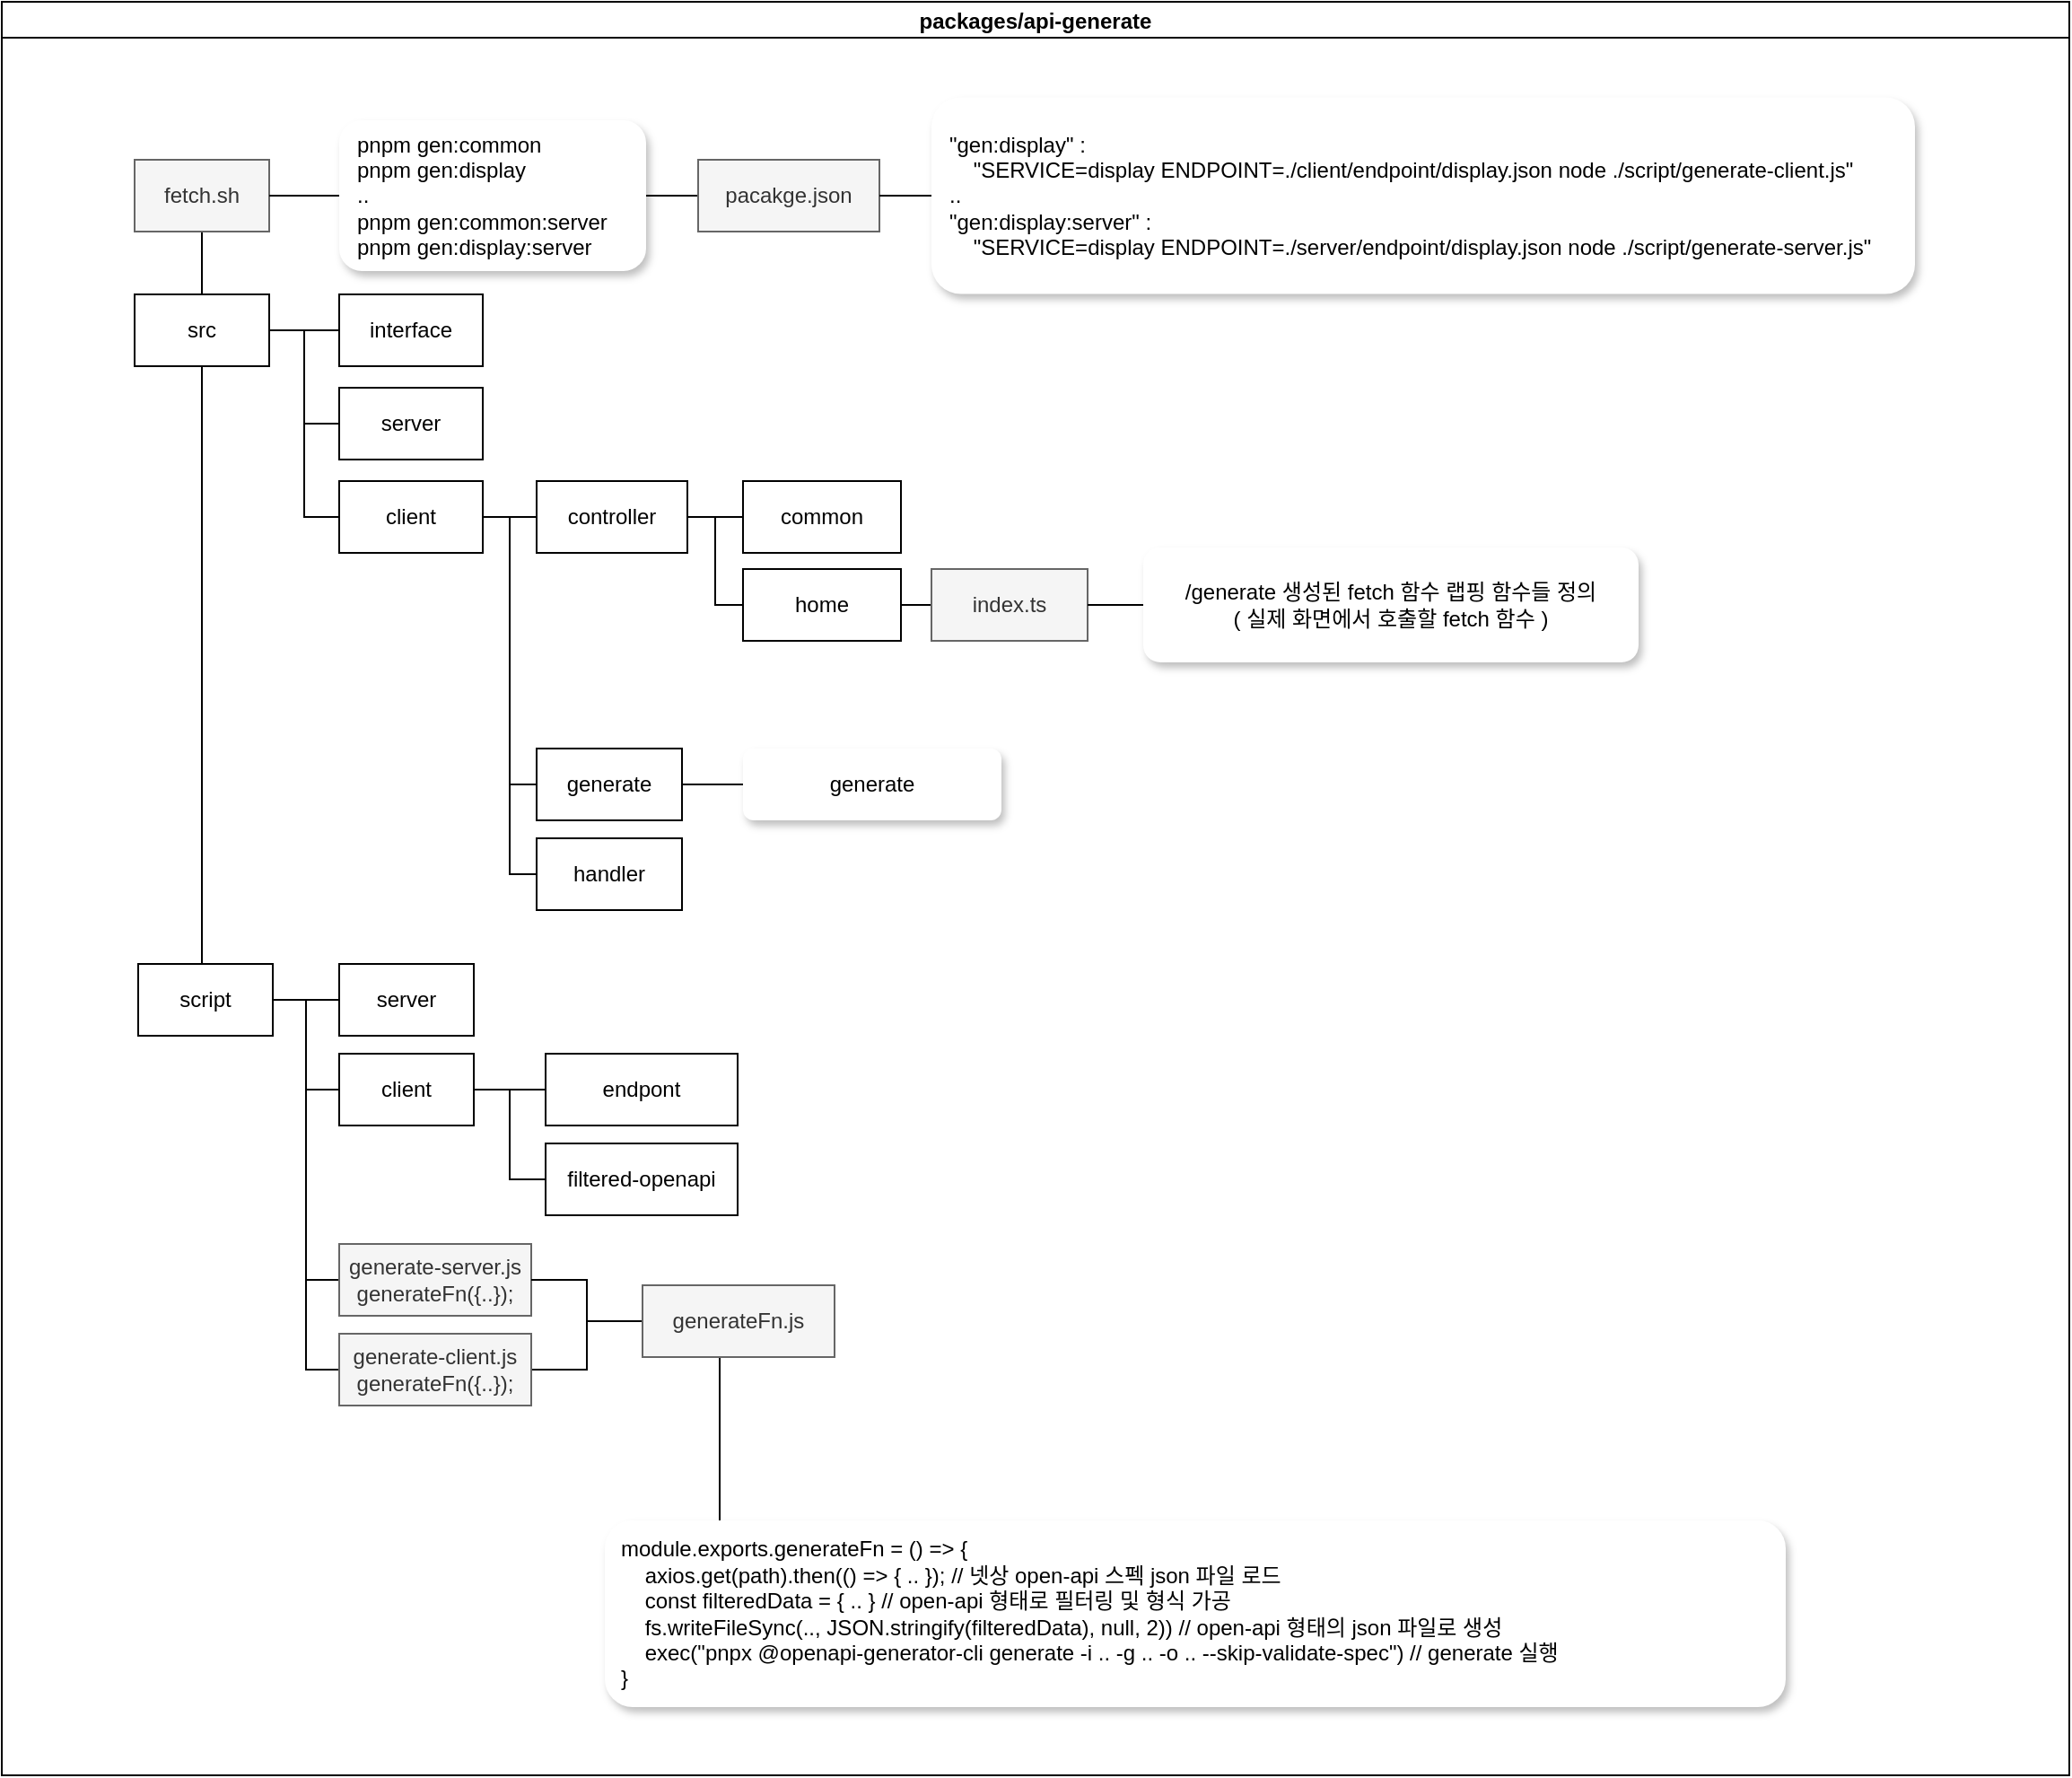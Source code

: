 <mxfile border="50" scale="3" compressed="false" locked="false" version="26.0.10">
  <diagram name="Blank" id="YmL12bMKpDGza6XwsDPr">
    <mxGraphModel dx="1930" dy="1027" grid="0" gridSize="10" guides="1" tooltips="1" connect="1" arrows="1" fold="1" page="0" pageScale="1" pageWidth="827" pageHeight="1169" background="none" math="1" shadow="0">
      <root>
        <mxCell id="X5NqExCQtvZxIxQ7pmgY-0" />
        <mxCell id="1" parent="X5NqExCQtvZxIxQ7pmgY-0" />
        <mxCell id="ELsMbzXoNtBKqP5es99s-56" value="packages/api-generate" style="swimlane;startSize=20;horizontal=1;containerType=tree;" vertex="1" parent="1">
          <mxGeometry x="-284" y="50" width="1152" height="988" as="geometry">
            <mxRectangle x="-272" y="152" width="218" height="89" as="alternateBounds" />
          </mxGeometry>
        </mxCell>
        <mxCell id="ELsMbzXoNtBKqP5es99s-57" value="" style="edgeStyle=elbowEdgeStyle;elbow=vertical;sourcePerimeterSpacing=0;targetPerimeterSpacing=0;startArrow=none;endArrow=none;rounded=0;curved=0;" edge="1" parent="ELsMbzXoNtBKqP5es99s-56" source="ELsMbzXoNtBKqP5es99s-58" target="ELsMbzXoNtBKqP5es99s-59">
          <mxGeometry relative="1" as="geometry" />
        </mxCell>
        <mxCell id="ELsMbzXoNtBKqP5es99s-58" value="src" style="whiteSpace=wrap;html=1;treeFolding=1;treeMoving=1;newEdgeStyle={&quot;edgeStyle&quot;:&quot;elbowEdgeStyle&quot;,&quot;startArrow&quot;:&quot;none&quot;,&quot;endArrow&quot;:&quot;none&quot;};" vertex="1" parent="ELsMbzXoNtBKqP5es99s-56">
          <mxGeometry x="74" y="163" width="75" height="40" as="geometry" />
        </mxCell>
        <mxCell id="ELsMbzXoNtBKqP5es99s-59" value="interface" style="whiteSpace=wrap;html=1;treeFolding=1;treeMoving=1;newEdgeStyle={&quot;edgeStyle&quot;:&quot;elbowEdgeStyle&quot;,&quot;startArrow&quot;:&quot;none&quot;,&quot;endArrow&quot;:&quot;none&quot;};" vertex="1" parent="ELsMbzXoNtBKqP5es99s-56">
          <mxGeometry x="188" y="163" width="80" height="40" as="geometry" />
        </mxCell>
        <mxCell id="ELsMbzXoNtBKqP5es99s-60" value="" style="edgeStyle=elbowEdgeStyle;rounded=0;orthogonalLoop=1;jettySize=auto;html=1;elbow=horizontal;startArrow=none;endArrow=none;" edge="1" source="ELsMbzXoNtBKqP5es99s-58" target="ELsMbzXoNtBKqP5es99s-61" parent="ELsMbzXoNtBKqP5es99s-56">
          <mxGeometry relative="1" as="geometry" />
        </mxCell>
        <mxCell id="ELsMbzXoNtBKqP5es99s-61" value="server" style="whiteSpace=wrap;html=1;treeFolding=1;treeMoving=1;newEdgeStyle={&quot;edgeStyle&quot;:&quot;elbowEdgeStyle&quot;,&quot;startArrow&quot;:&quot;none&quot;,&quot;endArrow&quot;:&quot;none&quot;};" vertex="1" parent="ELsMbzXoNtBKqP5es99s-56">
          <mxGeometry x="188" y="215" width="80" height="40" as="geometry" />
        </mxCell>
        <mxCell id="ELsMbzXoNtBKqP5es99s-62" value="" style="edgeStyle=elbowEdgeStyle;rounded=0;orthogonalLoop=1;jettySize=auto;html=1;elbow=horizontal;startArrow=none;endArrow=none;" edge="1" source="ELsMbzXoNtBKqP5es99s-58" target="ELsMbzXoNtBKqP5es99s-63" parent="ELsMbzXoNtBKqP5es99s-56">
          <mxGeometry relative="1" as="geometry" />
        </mxCell>
        <mxCell id="ELsMbzXoNtBKqP5es99s-63" value="client" style="whiteSpace=wrap;html=1;treeFolding=1;treeMoving=1;newEdgeStyle={&quot;edgeStyle&quot;:&quot;elbowEdgeStyle&quot;,&quot;startArrow&quot;:&quot;none&quot;,&quot;endArrow&quot;:&quot;none&quot;};" vertex="1" parent="ELsMbzXoNtBKqP5es99s-56">
          <mxGeometry x="188" y="267" width="80" height="40" as="geometry" />
        </mxCell>
        <mxCell id="ELsMbzXoNtBKqP5es99s-74" value="" style="edgeStyle=elbowEdgeStyle;rounded=0;orthogonalLoop=1;jettySize=auto;html=1;elbow=horizontal;startArrow=none;endArrow=none;" edge="1" target="ELsMbzXoNtBKqP5es99s-75" source="ELsMbzXoNtBKqP5es99s-63" parent="ELsMbzXoNtBKqP5es99s-56">
          <mxGeometry relative="1" as="geometry">
            <mxPoint x="-123" y="341" as="sourcePoint" />
          </mxGeometry>
        </mxCell>
        <mxCell id="ELsMbzXoNtBKqP5es99s-75" value="controller" style="whiteSpace=wrap;html=1;treeFolding=1;treeMoving=1;newEdgeStyle={&quot;edgeStyle&quot;:&quot;elbowEdgeStyle&quot;,&quot;startArrow&quot;:&quot;none&quot;,&quot;endArrow&quot;:&quot;none&quot;};" vertex="1" parent="ELsMbzXoNtBKqP5es99s-56">
          <mxGeometry x="298" y="267" width="84" height="40" as="geometry" />
        </mxCell>
        <mxCell id="ELsMbzXoNtBKqP5es99s-76" value="" style="edgeStyle=elbowEdgeStyle;rounded=0;orthogonalLoop=1;jettySize=auto;html=1;elbow=horizontal;startArrow=none;endArrow=none;" edge="1" target="ELsMbzXoNtBKqP5es99s-77" source="ELsMbzXoNtBKqP5es99s-63" parent="ELsMbzXoNtBKqP5es99s-56">
          <mxGeometry relative="1" as="geometry">
            <mxPoint x="36" y="445" as="sourcePoint" />
          </mxGeometry>
        </mxCell>
        <mxCell id="ELsMbzXoNtBKqP5es99s-77" value="generate" style="whiteSpace=wrap;html=1;treeFolding=1;treeMoving=1;newEdgeStyle={&quot;edgeStyle&quot;:&quot;elbowEdgeStyle&quot;,&quot;startArrow&quot;:&quot;none&quot;,&quot;endArrow&quot;:&quot;none&quot;};" vertex="1" parent="ELsMbzXoNtBKqP5es99s-56">
          <mxGeometry x="298" y="416" width="81" height="40" as="geometry" />
        </mxCell>
        <mxCell id="ELsMbzXoNtBKqP5es99s-82" value="" style="edgeStyle=elbowEdgeStyle;rounded=0;orthogonalLoop=1;jettySize=auto;html=1;elbow=horizontal;startArrow=none;endArrow=none;" edge="1" target="ELsMbzXoNtBKqP5es99s-83" source="ELsMbzXoNtBKqP5es99s-63" parent="ELsMbzXoNtBKqP5es99s-56">
          <mxGeometry relative="1" as="geometry">
            <mxPoint x="35" y="439" as="sourcePoint" />
          </mxGeometry>
        </mxCell>
        <mxCell id="ELsMbzXoNtBKqP5es99s-83" value="handler" style="whiteSpace=wrap;html=1;treeFolding=1;treeMoving=1;newEdgeStyle={&quot;edgeStyle&quot;:&quot;elbowEdgeStyle&quot;,&quot;startArrow&quot;:&quot;none&quot;,&quot;endArrow&quot;:&quot;none&quot;};" vertex="1" parent="ELsMbzXoNtBKqP5es99s-56">
          <mxGeometry x="298" y="466" width="81" height="40" as="geometry" />
        </mxCell>
        <mxCell id="ELsMbzXoNtBKqP5es99s-84" value="" style="edgeStyle=elbowEdgeStyle;rounded=0;orthogonalLoop=1;jettySize=auto;html=1;elbow=horizontal;startArrow=none;endArrow=none;" edge="1" target="ELsMbzXoNtBKqP5es99s-85" source="ELsMbzXoNtBKqP5es99s-75" parent="ELsMbzXoNtBKqP5es99s-56">
          <mxGeometry relative="1" as="geometry">
            <mxPoint x="-15" y="439" as="sourcePoint" />
          </mxGeometry>
        </mxCell>
        <mxCell id="ELsMbzXoNtBKqP5es99s-85" value="common" style="whiteSpace=wrap;html=1;treeFolding=1;treeMoving=1;newEdgeStyle={&quot;edgeStyle&quot;:&quot;elbowEdgeStyle&quot;,&quot;startArrow&quot;:&quot;none&quot;,&quot;endArrow&quot;:&quot;none&quot;};" vertex="1" parent="ELsMbzXoNtBKqP5es99s-56">
          <mxGeometry x="413" y="267" width="88" height="40" as="geometry" />
        </mxCell>
        <mxCell id="ELsMbzXoNtBKqP5es99s-87" value="" style="edgeStyle=elbowEdgeStyle;rounded=0;orthogonalLoop=1;jettySize=auto;html=1;elbow=horizontal;startArrow=none;endArrow=none;" edge="1" target="ELsMbzXoNtBKqP5es99s-88" source="ELsMbzXoNtBKqP5es99s-75" parent="ELsMbzXoNtBKqP5es99s-56">
          <mxGeometry relative="1" as="geometry">
            <mxPoint x="145" y="439" as="sourcePoint" />
          </mxGeometry>
        </mxCell>
        <mxCell id="ELsMbzXoNtBKqP5es99s-88" value="home" style="whiteSpace=wrap;html=1;treeFolding=1;treeMoving=1;newEdgeStyle={&quot;edgeStyle&quot;:&quot;elbowEdgeStyle&quot;,&quot;startArrow&quot;:&quot;none&quot;,&quot;endArrow&quot;:&quot;none&quot;};" vertex="1" parent="ELsMbzXoNtBKqP5es99s-56">
          <mxGeometry x="413" y="316" width="88" height="40" as="geometry" />
        </mxCell>
        <mxCell id="ELsMbzXoNtBKqP5es99s-89" value="" style="edgeStyle=elbowEdgeStyle;rounded=0;orthogonalLoop=1;jettySize=auto;html=1;elbow=horizontal;startArrow=none;endArrow=none;" edge="1" target="ELsMbzXoNtBKqP5es99s-90" source="ELsMbzXoNtBKqP5es99s-88" parent="ELsMbzXoNtBKqP5es99s-56">
          <mxGeometry relative="1" as="geometry">
            <mxPoint x="100" y="439" as="sourcePoint" />
          </mxGeometry>
        </mxCell>
        <mxCell id="ELsMbzXoNtBKqP5es99s-90" value="index.ts" style="whiteSpace=wrap;html=1;treeFolding=0;treeMoving=1;newEdgeStyle={&quot;edgeStyle&quot;:&quot;elbowEdgeStyle&quot;,&quot;startArrow&quot;:&quot;none&quot;,&quot;endArrow&quot;:&quot;none&quot;};fillColor=#f5f5f5;fontColor=#333333;strokeColor=#666666;" vertex="1" parent="ELsMbzXoNtBKqP5es99s-56">
          <mxGeometry x="518" y="316" width="87" height="40" as="geometry" />
        </mxCell>
        <mxCell id="ELsMbzXoNtBKqP5es99s-91" value="" style="edgeStyle=elbowEdgeStyle;rounded=0;orthogonalLoop=1;jettySize=auto;html=1;elbow=horizontal;startArrow=none;endArrow=none;" edge="1" target="ELsMbzXoNtBKqP5es99s-92" source="ELsMbzXoNtBKqP5es99s-90" parent="ELsMbzXoNtBKqP5es99s-56">
          <mxGeometry relative="1" as="geometry">
            <mxPoint x="260" y="488" as="sourcePoint" />
          </mxGeometry>
        </mxCell>
        <mxCell id="ELsMbzXoNtBKqP5es99s-92" value="/generate 생성된 fetch 함수 랩핑 함수들 정의&lt;div&gt;( 실제 화면에서 호출할 fetch 함수 )&lt;/div&gt;" style="whiteSpace=wrap;html=1;treeFolding=0;treeMoving=1;newEdgeStyle={&quot;edgeStyle&quot;:&quot;elbowEdgeStyle&quot;,&quot;startArrow&quot;:&quot;none&quot;,&quot;endArrow&quot;:&quot;none&quot;};align=center;verticalAlign=middle;shadow=1;strokeColor=none;labelBorderColor=none;rounded=1;glass=0;spacing=9;" vertex="1" parent="ELsMbzXoNtBKqP5es99s-56">
          <mxGeometry x="636" y="304" width="276" height="64" as="geometry" />
        </mxCell>
        <mxCell id="ELsMbzXoNtBKqP5es99s-95" value="" style="edgeStyle=elbowEdgeStyle;rounded=0;orthogonalLoop=1;jettySize=auto;html=1;elbow=horizontal;startArrow=none;endArrow=none;" edge="1" target="ELsMbzXoNtBKqP5es99s-96" source="ELsMbzXoNtBKqP5es99s-77" parent="ELsMbzXoNtBKqP5es99s-56">
          <mxGeometry relative="1" as="geometry">
            <mxPoint x="-15" y="439" as="sourcePoint" />
          </mxGeometry>
        </mxCell>
        <mxCell id="ELsMbzXoNtBKqP5es99s-96" value="generate" style="whiteSpace=wrap;html=1;treeFolding=0;treeMoving=1;newEdgeStyle={&quot;edgeStyle&quot;:&quot;elbowEdgeStyle&quot;,&quot;startArrow&quot;:&quot;none&quot;,&quot;endArrow&quot;:&quot;none&quot;};align=center;verticalAlign=middle;shadow=1;strokeColor=none;labelBorderColor=none;rounded=1;glass=0;" vertex="1" parent="ELsMbzXoNtBKqP5es99s-56">
          <mxGeometry x="413" y="416" width="144" height="40" as="geometry" />
        </mxCell>
        <mxCell id="ELsMbzXoNtBKqP5es99s-115" style="edgeStyle=elbowEdgeStyle;rounded=0;orthogonalLoop=1;jettySize=auto;html=1;startArrow=none;endArrow=none;entryX=0.5;entryY=0;entryDx=0;entryDy=0;fontFamily=Helvetica;fontSize=12;fontColor=default;" edge="1" parent="ELsMbzXoNtBKqP5es99s-56" source="ELsMbzXoNtBKqP5es99s-112" target="ELsMbzXoNtBKqP5es99s-58">
          <mxGeometry relative="1" as="geometry" />
        </mxCell>
        <mxCell id="ELsMbzXoNtBKqP5es99s-112" value="fetch.sh" style="whiteSpace=wrap;html=1;treeFolding=0;treeMoving=1;newEdgeStyle={&quot;edgeStyle&quot;:&quot;elbowEdgeStyle&quot;,&quot;startArrow&quot;:&quot;none&quot;,&quot;endArrow&quot;:&quot;none&quot;};fillColor=#f5f5f5;fontColor=#333333;strokeColor=#666666;" vertex="1" parent="ELsMbzXoNtBKqP5es99s-56">
          <mxGeometry x="74" y="88" width="75" height="40" as="geometry" />
        </mxCell>
        <mxCell id="ELsMbzXoNtBKqP5es99s-118" value="" style="edgeStyle=elbowEdgeStyle;rounded=0;orthogonalLoop=1;jettySize=auto;html=1;elbow=horizontal;startArrow=none;endArrow=none;" edge="1" source="ELsMbzXoNtBKqP5es99s-112" target="ELsMbzXoNtBKqP5es99s-119" parent="ELsMbzXoNtBKqP5es99s-56">
          <mxGeometry relative="1" as="geometry" />
        </mxCell>
        <mxCell id="ELsMbzXoNtBKqP5es99s-119" value="pnpm gen:common&lt;div&gt;pnpm gen:display&lt;/div&gt;&lt;div&gt;..&lt;/div&gt;&lt;div&gt;pnpm gen:common:server&lt;/div&gt;&lt;div&gt;pnpm gen:display:server&lt;/div&gt;" style="whiteSpace=wrap;html=1;treeFolding=0;treeMoving=1;newEdgeStyle={&quot;edgeStyle&quot;:&quot;elbowEdgeStyle&quot;,&quot;startArrow&quot;:&quot;none&quot;,&quot;endArrow&quot;:&quot;none&quot;};align=left;verticalAlign=middle;shadow=1;strokeColor=none;labelBorderColor=none;rounded=1;glass=0;spacing=10;" vertex="1" parent="ELsMbzXoNtBKqP5es99s-56">
          <mxGeometry x="188" y="66" width="171" height="84" as="geometry" />
        </mxCell>
        <mxCell id="ELsMbzXoNtBKqP5es99s-122" value="" style="edgeStyle=elbowEdgeStyle;rounded=0;orthogonalLoop=1;jettySize=auto;html=1;elbow=horizontal;startArrow=none;endArrow=none;" edge="1" target="ELsMbzXoNtBKqP5es99s-123" source="ELsMbzXoNtBKqP5es99s-119" parent="ELsMbzXoNtBKqP5es99s-56">
          <mxGeometry relative="1" as="geometry">
            <mxPoint x="-135" y="158" as="sourcePoint" />
          </mxGeometry>
        </mxCell>
        <mxCell id="ELsMbzXoNtBKqP5es99s-123" value="pacakge.json" style="whiteSpace=wrap;html=1;treeFolding=0;treeMoving=1;newEdgeStyle={&quot;edgeStyle&quot;:&quot;elbowEdgeStyle&quot;,&quot;startArrow&quot;:&quot;none&quot;,&quot;endArrow&quot;:&quot;none&quot;};fillColor=#f5f5f5;fontColor=#333333;strokeColor=#666666;" vertex="1" parent="ELsMbzXoNtBKqP5es99s-56">
          <mxGeometry x="388" y="88" width="101" height="40" as="geometry" />
        </mxCell>
        <mxCell id="ELsMbzXoNtBKqP5es99s-124" value="" style="edgeStyle=elbowEdgeStyle;rounded=0;orthogonalLoop=1;jettySize=auto;html=1;elbow=horizontal;startArrow=none;endArrow=none;" edge="1" target="ELsMbzXoNtBKqP5es99s-125" source="ELsMbzXoNtBKqP5es99s-123" parent="ELsMbzXoNtBKqP5es99s-56">
          <mxGeometry relative="1" as="geometry">
            <mxPoint x="75" y="158" as="sourcePoint" />
          </mxGeometry>
        </mxCell>
        <mxCell id="ELsMbzXoNtBKqP5es99s-125" value="&quot;gen:display&quot; :&lt;div&gt;&amp;nbsp; &amp;nbsp; &quot;SERVICE=display ENDPOINT=./client/endpoint/display.json&amp;nbsp;&lt;span style=&quot;background-color: transparent; color: light-dark(rgb(0, 0, 0), rgb(255, 255, 255));&quot;&gt;node ./script/generate-client.js&quot;&lt;/span&gt;&lt;/div&gt;&lt;div&gt;&lt;span style=&quot;background-color: transparent; color: light-dark(rgb(0, 0, 0), rgb(255, 255, 255));&quot;&gt;..&lt;/span&gt;&lt;/div&gt;&lt;div&gt;&quot;gen:display:server&quot; :&lt;div&gt;&amp;nbsp; &amp;nbsp; &quot;SERVICE=display ENDPOINT=./server/endpoint/display.json&amp;nbsp;&lt;span style=&quot;background-color: transparent; color: light-dark(rgb(0, 0, 0), rgb(255, 255, 255));&quot;&gt;node ./script/generate-server.js&quot;&lt;/span&gt;&lt;/div&gt;&lt;/div&gt;" style="whiteSpace=wrap;html=1;treeFolding=0;treeMoving=1;newEdgeStyle={&quot;edgeStyle&quot;:&quot;elbowEdgeStyle&quot;,&quot;startArrow&quot;:&quot;none&quot;,&quot;endArrow&quot;:&quot;none&quot;};align=left;verticalAlign=middle;shadow=1;strokeColor=none;labelBorderColor=none;rounded=1;glass=0;spacing=10;" vertex="1" parent="ELsMbzXoNtBKqP5es99s-56">
          <mxGeometry x="518" y="53.25" width="548" height="109.5" as="geometry" />
        </mxCell>
        <mxCell id="ELsMbzXoNtBKqP5es99s-136" style="edgeStyle=elbowEdgeStyle;rounded=0;orthogonalLoop=1;jettySize=auto;html=1;startArrow=none;endArrow=none;entryX=0.5;entryY=1;entryDx=0;entryDy=0;fontFamily=Helvetica;fontSize=12;fontColor=#333333;" edge="1" parent="ELsMbzXoNtBKqP5es99s-56" source="ELsMbzXoNtBKqP5es99s-133" target="ELsMbzXoNtBKqP5es99s-58">
          <mxGeometry relative="1" as="geometry" />
        </mxCell>
        <mxCell id="ELsMbzXoNtBKqP5es99s-133" value="script" style="whiteSpace=wrap;html=1;treeFolding=1;treeMoving=1;newEdgeStyle={&quot;edgeStyle&quot;:&quot;elbowEdgeStyle&quot;,&quot;startArrow&quot;:&quot;none&quot;,&quot;endArrow&quot;:&quot;none&quot;};" vertex="1" parent="ELsMbzXoNtBKqP5es99s-56">
          <mxGeometry x="76" y="536" width="75" height="40" as="geometry" />
        </mxCell>
        <mxCell id="ELsMbzXoNtBKqP5es99s-137" value="" style="edgeStyle=elbowEdgeStyle;rounded=0;orthogonalLoop=1;jettySize=auto;html=1;elbow=horizontal;startArrow=none;endArrow=none;" edge="1" source="ELsMbzXoNtBKqP5es99s-133" target="ELsMbzXoNtBKqP5es99s-138" parent="ELsMbzXoNtBKqP5es99s-56">
          <mxGeometry relative="1" as="geometry" />
        </mxCell>
        <mxCell id="ELsMbzXoNtBKqP5es99s-138" value="server" style="whiteSpace=wrap;html=1;treeFolding=1;treeMoving=1;newEdgeStyle={&quot;edgeStyle&quot;:&quot;elbowEdgeStyle&quot;,&quot;startArrow&quot;:&quot;none&quot;,&quot;endArrow&quot;:&quot;none&quot;};" vertex="1" parent="ELsMbzXoNtBKqP5es99s-56">
          <mxGeometry x="188" y="536" width="75" height="40" as="geometry" />
        </mxCell>
        <mxCell id="ELsMbzXoNtBKqP5es99s-139" value="" style="edgeStyle=elbowEdgeStyle;rounded=0;orthogonalLoop=1;jettySize=auto;html=1;elbow=horizontal;startArrow=none;endArrow=none;" edge="1" target="ELsMbzXoNtBKqP5es99s-140" source="ELsMbzXoNtBKqP5es99s-133" parent="ELsMbzXoNtBKqP5es99s-56">
          <mxGeometry relative="1" as="geometry">
            <mxPoint x="-133" y="606" as="sourcePoint" />
          </mxGeometry>
        </mxCell>
        <mxCell id="ELsMbzXoNtBKqP5es99s-140" value="client" style="whiteSpace=wrap;html=1;treeFolding=1;treeMoving=1;newEdgeStyle={&quot;edgeStyle&quot;:&quot;elbowEdgeStyle&quot;,&quot;startArrow&quot;:&quot;none&quot;,&quot;endArrow&quot;:&quot;none&quot;};" vertex="1" parent="ELsMbzXoNtBKqP5es99s-56">
          <mxGeometry x="188" y="586" width="75" height="40" as="geometry" />
        </mxCell>
        <mxCell id="ELsMbzXoNtBKqP5es99s-141" value="" style="edgeStyle=elbowEdgeStyle;rounded=0;orthogonalLoop=1;jettySize=auto;html=1;elbow=horizontal;startArrow=none;endArrow=none;" edge="1" target="ELsMbzXoNtBKqP5es99s-142" source="ELsMbzXoNtBKqP5es99s-140" parent="ELsMbzXoNtBKqP5es99s-56">
          <mxGeometry relative="1" as="geometry">
            <mxPoint x="-133" y="606" as="sourcePoint" />
          </mxGeometry>
        </mxCell>
        <mxCell id="ELsMbzXoNtBKqP5es99s-142" value="endpont" style="whiteSpace=wrap;html=1;treeFolding=1;treeMoving=1;newEdgeStyle={&quot;edgeStyle&quot;:&quot;elbowEdgeStyle&quot;,&quot;startArrow&quot;:&quot;none&quot;,&quot;endArrow&quot;:&quot;none&quot;};" vertex="1" parent="ELsMbzXoNtBKqP5es99s-56">
          <mxGeometry x="303" y="586" width="107" height="40" as="geometry" />
        </mxCell>
        <mxCell id="ELsMbzXoNtBKqP5es99s-143" value="" style="edgeStyle=elbowEdgeStyle;rounded=0;orthogonalLoop=1;jettySize=auto;html=1;elbow=horizontal;startArrow=none;endArrow=none;" edge="1" target="ELsMbzXoNtBKqP5es99s-144" source="ELsMbzXoNtBKqP5es99s-140" parent="ELsMbzXoNtBKqP5es99s-56">
          <mxGeometry relative="1" as="geometry">
            <mxPoint x="-21" y="656" as="sourcePoint" />
          </mxGeometry>
        </mxCell>
        <mxCell id="ELsMbzXoNtBKqP5es99s-144" value="filtered-openapi" style="whiteSpace=wrap;html=1;treeFolding=1;treeMoving=1;newEdgeStyle={&quot;edgeStyle&quot;:&quot;elbowEdgeStyle&quot;,&quot;startArrow&quot;:&quot;none&quot;,&quot;endArrow&quot;:&quot;none&quot;};" vertex="1" parent="ELsMbzXoNtBKqP5es99s-56">
          <mxGeometry x="303" y="636" width="107" height="40" as="geometry" />
        </mxCell>
        <mxCell id="ELsMbzXoNtBKqP5es99s-146" value="" style="edgeStyle=elbowEdgeStyle;rounded=0;orthogonalLoop=1;jettySize=auto;html=1;elbow=horizontal;startArrow=none;endArrow=none;" edge="1" target="ELsMbzXoNtBKqP5es99s-147" source="ELsMbzXoNtBKqP5es99s-133" parent="ELsMbzXoNtBKqP5es99s-56">
          <mxGeometry relative="1" as="geometry">
            <mxPoint x="-133" y="606" as="sourcePoint" />
          </mxGeometry>
        </mxCell>
        <mxCell id="ELsMbzXoNtBKqP5es99s-147" value="generate-server.js&lt;div&gt;generateFn({..});&lt;/div&gt;" style="whiteSpace=wrap;html=1;treeFolding=0;treeMoving=1;newEdgeStyle={&quot;edgeStyle&quot;:&quot;elbowEdgeStyle&quot;,&quot;startArrow&quot;:&quot;none&quot;,&quot;endArrow&quot;:&quot;none&quot;};fillColor=#f5f5f5;fontColor=#333333;strokeColor=#666666;" vertex="1" parent="ELsMbzXoNtBKqP5es99s-56">
          <mxGeometry x="188" y="692" width="107" height="40" as="geometry" />
        </mxCell>
        <mxCell id="ELsMbzXoNtBKqP5es99s-148" value="" style="edgeStyle=elbowEdgeStyle;rounded=0;orthogonalLoop=1;jettySize=auto;html=1;elbow=horizontal;startArrow=none;endArrow=none;" edge="1" target="ELsMbzXoNtBKqP5es99s-149" source="ELsMbzXoNtBKqP5es99s-133" parent="ELsMbzXoNtBKqP5es99s-56">
          <mxGeometry relative="1" as="geometry">
            <mxPoint x="-133" y="606" as="sourcePoint" />
          </mxGeometry>
        </mxCell>
        <mxCell id="ELsMbzXoNtBKqP5es99s-155" style="edgeStyle=elbowEdgeStyle;rounded=0;orthogonalLoop=1;jettySize=auto;html=1;startArrow=none;endArrow=none;exitX=1;exitY=0.5;exitDx=0;exitDy=0;entryX=0;entryY=0.5;entryDx=0;entryDy=0;fontFamily=Helvetica;fontSize=12;fontColor=#333333;" edge="1" parent="ELsMbzXoNtBKqP5es99s-56" source="ELsMbzXoNtBKqP5es99s-149" target="ELsMbzXoNtBKqP5es99s-151">
          <mxGeometry relative="1" as="geometry" />
        </mxCell>
        <mxCell id="ELsMbzXoNtBKqP5es99s-149" value="generate-client.js&lt;div&gt;generateFn(&lt;span style=&quot;background-color: transparent; color: light-dark(rgb(51, 51, 51), rgb(193, 193, 193));&quot;&gt;{..}&lt;/span&gt;&lt;span style=&quot;background-color: transparent; color: light-dark(rgb(51, 51, 51), rgb(193, 193, 193));&quot;&gt;);&lt;/span&gt;&lt;/div&gt;" style="whiteSpace=wrap;html=1;treeFolding=0;treeMoving=1;newEdgeStyle={&quot;edgeStyle&quot;:&quot;elbowEdgeStyle&quot;,&quot;startArrow&quot;:&quot;none&quot;,&quot;endArrow&quot;:&quot;none&quot;};fillColor=#f5f5f5;fontColor=#333333;strokeColor=#666666;" vertex="1" parent="ELsMbzXoNtBKqP5es99s-56">
          <mxGeometry x="188" y="742" width="107" height="40" as="geometry" />
        </mxCell>
        <mxCell id="ELsMbzXoNtBKqP5es99s-153" style="edgeStyle=elbowEdgeStyle;rounded=0;orthogonalLoop=1;jettySize=auto;html=1;startArrow=none;endArrow=none;exitX=1;exitY=0.5;exitDx=0;exitDy=0;entryX=0;entryY=0.5;entryDx=0;entryDy=0;fontFamily=Helvetica;fontSize=12;fontColor=#333333;" edge="1" parent="ELsMbzXoNtBKqP5es99s-56" source="ELsMbzXoNtBKqP5es99s-151" target="ELsMbzXoNtBKqP5es99s-152">
          <mxGeometry relative="1" as="geometry" />
        </mxCell>
        <mxCell id="ELsMbzXoNtBKqP5es99s-154" style="edgeStyle=elbowEdgeStyle;rounded=0;orthogonalLoop=1;jettySize=auto;html=1;startArrow=none;endArrow=none;entryX=1;entryY=0.5;entryDx=0;entryDy=0;fontFamily=Helvetica;fontSize=12;fontColor=#333333;" edge="1" parent="ELsMbzXoNtBKqP5es99s-56" source="ELsMbzXoNtBKqP5es99s-151" target="ELsMbzXoNtBKqP5es99s-147">
          <mxGeometry relative="1" as="geometry" />
        </mxCell>
        <mxCell id="ELsMbzXoNtBKqP5es99s-151" value="generateFn.js" style="whiteSpace=wrap;html=1;treeFolding=0;treeMoving=1;newEdgeStyle={&quot;edgeStyle&quot;:&quot;elbowEdgeStyle&quot;,&quot;startArrow&quot;:&quot;none&quot;,&quot;endArrow&quot;:&quot;none&quot;};fillColor=#f5f5f5;fontColor=#333333;strokeColor=#666666;" vertex="1" parent="ELsMbzXoNtBKqP5es99s-56">
          <mxGeometry x="357" y="715" width="107" height="40" as="geometry" />
        </mxCell>
        <mxCell id="ELsMbzXoNtBKqP5es99s-152" value="&lt;div style=&quot;&quot;&gt;&lt;span style=&quot;background-color: transparent; color: light-dark(rgb(0, 0, 0), rgb(255, 255, 255));&quot;&gt;module.exports.generateFn = () =&amp;gt; {&lt;/span&gt;&lt;/div&gt;&lt;div style=&quot;&quot;&gt;&lt;span style=&quot;background-color: transparent; color: light-dark(rgb(0, 0, 0), rgb(255, 255, 255));&quot;&gt;&amp;nbsp; &amp;nbsp; axios.get(path).then(() =&amp;gt; { .. }); // 넷상 open-api 스펙 json 파일 로드&lt;/span&gt;&lt;/div&gt;&lt;div style=&quot;&quot;&gt;&lt;span style=&quot;background-color: transparent; color: light-dark(rgb(0, 0, 0), rgb(255, 255, 255));&quot;&gt;&amp;nbsp; &amp;nbsp; const filteredData = { .. } // open-api 형태로 필터링 및 형식 가공&lt;/span&gt;&lt;/div&gt;&lt;div style=&quot;&quot;&gt;&lt;span style=&quot;background-color: transparent; color: light-dark(rgb(0, 0, 0), rgb(255, 255, 255));&quot;&gt;&amp;nbsp; &amp;nbsp; fs.writeFileSync(.., JSON.stringify(&lt;/span&gt;filteredData&lt;span style=&quot;background-color: transparent; color: light-dark(rgb(0, 0, 0), rgb(255, 255, 255));&quot;&gt;), null, 2)) // open-api 형태의 json 파일로 생성&lt;/span&gt;&lt;/div&gt;&lt;div style=&quot;&quot;&gt;&amp;nbsp; &amp;nbsp; exec(&quot;pnpx @openapi-generator-cli generate -i .. -g .. -o .. --skip-validate-spec&quot;) // generate 실행&lt;/div&gt;&lt;div style=&quot;&quot;&gt;}&lt;/div&gt;" style="whiteSpace=wrap;html=1;treeFolding=0;treeMoving=1;newEdgeStyle={&quot;edgeStyle&quot;:&quot;elbowEdgeStyle&quot;,&quot;startArrow&quot;:&quot;none&quot;,&quot;endArrow&quot;:&quot;none&quot;};align=left;verticalAlign=middle;shadow=1;strokeColor=none;labelBorderColor=none;rounded=1;glass=0;spacing=9;" vertex="1" parent="ELsMbzXoNtBKqP5es99s-56">
          <mxGeometry x="336" y="846" width="658" height="104" as="geometry" />
        </mxCell>
      </root>
    </mxGraphModel>
  </diagram>
</mxfile>
